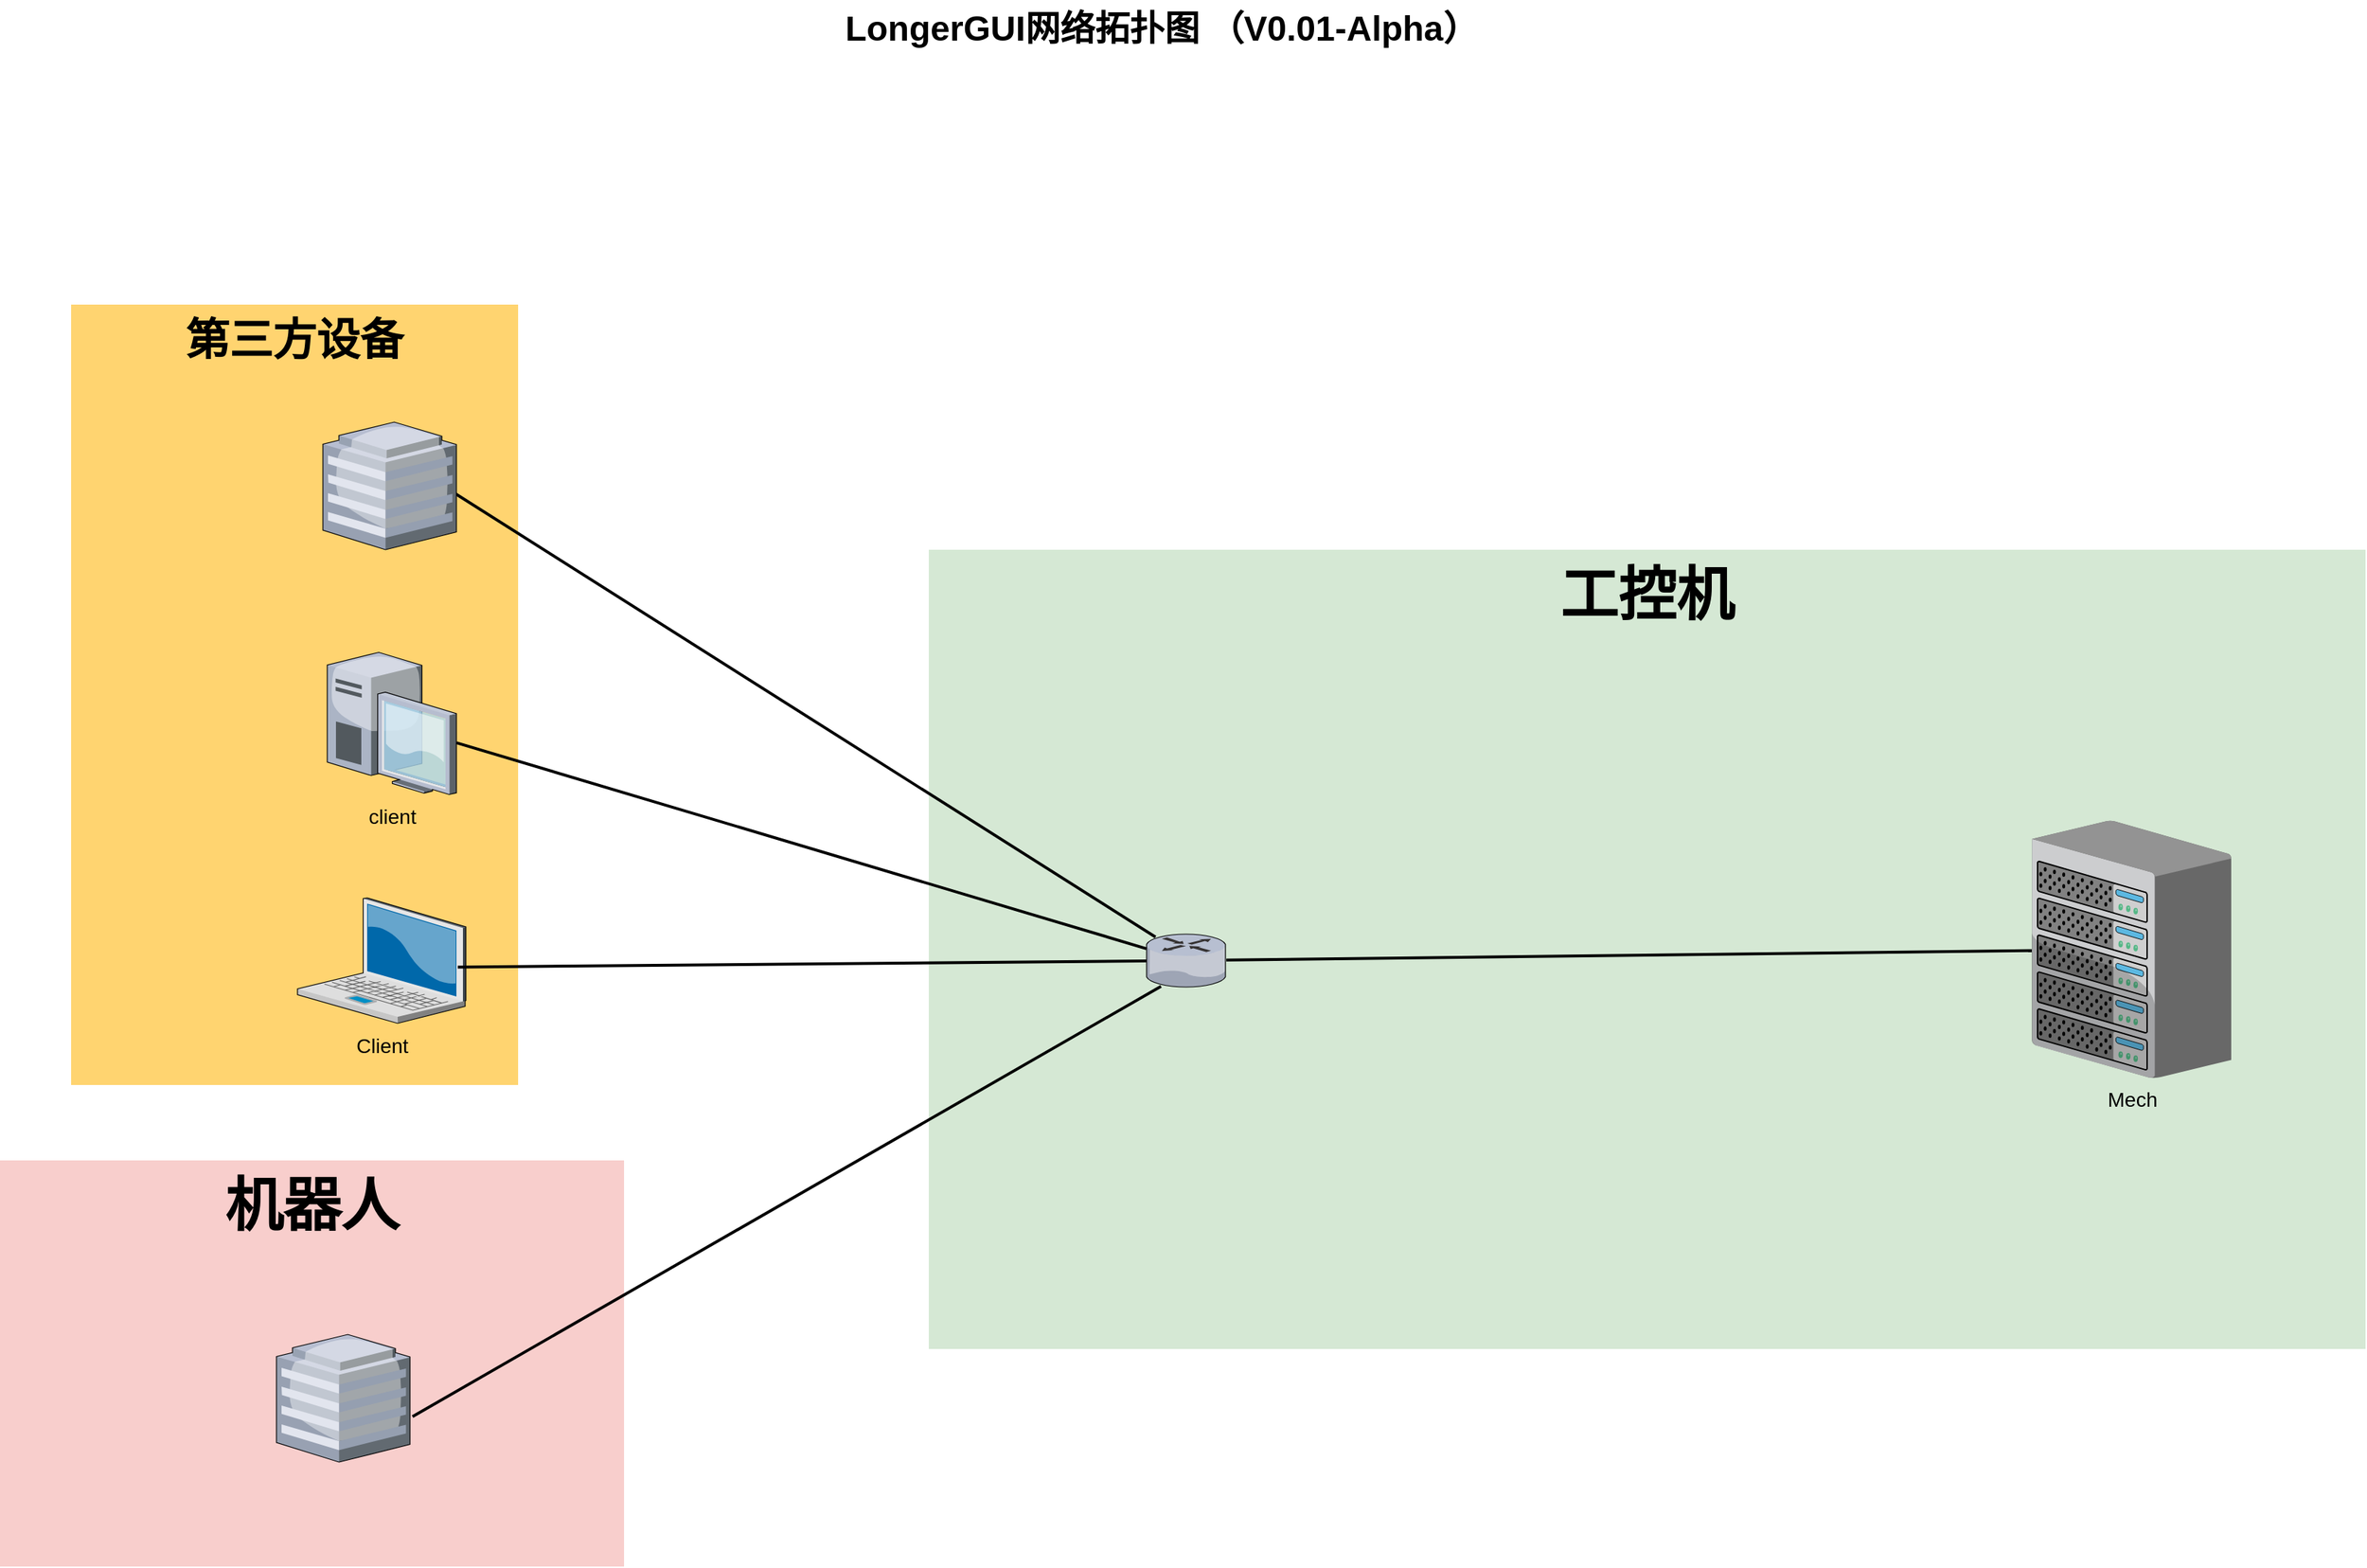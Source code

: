 <mxfile version="16.1.2" type="device"><diagram name="Page-1" id="e3a06f82-3646-2815-327d-82caf3d4e204"><mxGraphModel dx="227" dy="177" grid="1" gridSize="10" guides="1" tooltips="1" connect="1" arrows="1" fold="1" page="1" pageScale="1.5" pageWidth="1169" pageHeight="826" background="none" math="0" shadow="0"><root><mxCell id="0" style=";html=1;"/><mxCell id="1" style=";html=1;" parent="0"/><mxCell id="6a7d8f32e03d9370-61" value="&lt;font style=&quot;font-size: 40px&quot;&gt;&lt;b&gt;机器人&lt;/b&gt;&lt;/font&gt;" style="whiteSpace=wrap;html=1;fillColor=#f8cecc;fontSize=14;strokeColor=none;verticalAlign=top;" parent="1" vertex="1"><mxGeometry x="130" y="830" width="430" height="280" as="geometry"/></mxCell><mxCell id="6a7d8f32e03d9370-60" value="&lt;font style=&quot;font-size: 40px&quot;&gt;&lt;b&gt;工控机&lt;/b&gt;&lt;/font&gt;" style="whiteSpace=wrap;html=1;fillColor=#d5e8d4;fontSize=14;strokeColor=none;verticalAlign=top;" parent="1" vertex="1"><mxGeometry x="770" y="409" width="990" height="551" as="geometry"/></mxCell><mxCell id="6a7d8f32e03d9370-57" value="&lt;font style=&quot;font-size: 30px&quot;&gt;&lt;b&gt;第三方设备&lt;/b&gt;&lt;/font&gt;" style="whiteSpace=wrap;html=1;fillColor=#FFD470;gradientColor=none;fontSize=14;strokeColor=none;verticalAlign=top;" parent="1" vertex="1"><mxGeometry x="179" y="240" width="308" height="538" as="geometry"/></mxCell><mxCell id="6a7d8f32e03d9370-2" value="Client" style="verticalLabelPosition=bottom;aspect=fixed;html=1;verticalAlign=top;strokeColor=none;shape=mxgraph.citrix.laptop_2;fillColor=#66B2FF;gradientColor=#0066CC;fontSize=14;" parent="1" vertex="1"><mxGeometry x="335.0" y="649" width="116" height="86.5" as="geometry"/></mxCell><mxCell id="6a7d8f32e03d9370-3" value="client" style="verticalLabelPosition=bottom;aspect=fixed;html=1;verticalAlign=top;strokeColor=none;shape=mxgraph.citrix.desktop;fillColor=#66B2FF;gradientColor=#0066CC;fontSize=14;" parent="1" vertex="1"><mxGeometry x="355.5" y="479.75" width="89" height="98" as="geometry"/></mxCell><mxCell id="6a7d8f32e03d9370-50" style="edgeStyle=none;rounded=0;html=1;startSize=10;endSize=10;jettySize=auto;orthogonalLoop=1;fontSize=14;endArrow=none;endFill=0;strokeWidth=2;" parent="1" source="6a7d8f32e03d9370-13" target="6a7d8f32e03d9370-16" edge="1"><mxGeometry relative="1" as="geometry"/></mxCell><mxCell id="6a7d8f32e03d9370-13" value="" style="verticalLabelPosition=bottom;aspect=fixed;html=1;verticalAlign=top;strokeColor=none;shape=mxgraph.citrix.router;fillColor=#66B2FF;gradientColor=#0066CC;fontSize=14;" parent="1" vertex="1"><mxGeometry x="920" y="674" width="55" height="36.5" as="geometry"/></mxCell><mxCell id="6a7d8f32e03d9370-16" value="Mech" style="verticalLabelPosition=bottom;aspect=fixed;html=1;verticalAlign=top;strokeColor=none;shape=mxgraph.citrix.chassis;fillColor=#66B2FF;gradientColor=#0066CC;fontSize=14;" parent="1" vertex="1"><mxGeometry x="1530" y="595.75" width="137.5" height="177.5" as="geometry"/></mxCell><mxCell id="6a7d8f32e03d9370-45" style="edgeStyle=none;rounded=0;html=1;startSize=10;endSize=10;jettySize=auto;orthogonalLoop=1;fontSize=14;endArrow=none;endFill=0;strokeWidth=2;exitX=0.982;exitY=0.554;exitDx=0;exitDy=0;exitPerimeter=0;entryX=0.113;entryY=0.055;entryDx=0;entryDy=0;entryPerimeter=0;" parent="1" source="6a7d8f32e03d9370-24" target="6a7d8f32e03d9370-13" edge="1"><mxGeometry relative="1" as="geometry"><mxPoint x="630" y="360" as="sourcePoint"/></mxGeometry></mxCell><mxCell id="6a7d8f32e03d9370-46" style="edgeStyle=none;rounded=0;html=1;startSize=10;endSize=10;jettySize=auto;orthogonalLoop=1;fontSize=14;endArrow=none;endFill=0;strokeWidth=2;" parent="1" source="6a7d8f32e03d9370-3" target="6a7d8f32e03d9370-13" edge="1"><mxGeometry relative="1" as="geometry"><mxPoint x="630" y="530" as="sourcePoint"/></mxGeometry></mxCell><mxCell id="6a7d8f32e03d9370-47" style="edgeStyle=none;rounded=0;html=1;startSize=10;endSize=10;jettySize=auto;orthogonalLoop=1;fontSize=14;endArrow=none;endFill=0;strokeWidth=2;exitX=0.952;exitY=0.552;exitDx=0;exitDy=0;exitPerimeter=0;" parent="1" source="6a7d8f32e03d9370-2" target="6a7d8f32e03d9370-13" edge="1"><mxGeometry relative="1" as="geometry"><mxPoint x="834" y="678.91" as="sourcePoint"/></mxGeometry></mxCell><mxCell id="6a7d8f32e03d9370-24" value="" style="verticalLabelPosition=bottom;aspect=fixed;html=1;verticalAlign=top;strokeColor=none;shape=mxgraph.citrix.hq_enterprise;fillColor=#66B2FF;gradientColor=#0066CC;fontSize=14;" parent="1" vertex="1"><mxGeometry x="352.5" y="321" width="92" height="88" as="geometry"/></mxCell><mxCell id="6a7d8f32e03d9370-62" value="LongerGUI网络拓扑图 （V0.01-Alpha）" style="text;strokeColor=none;fillColor=none;html=1;fontSize=24;fontStyle=1;verticalAlign=middle;align=center;" parent="1" vertex="1"><mxGeometry x="499" y="30" width="861" height="40" as="geometry"/></mxCell><mxCell id="S4eMCrfYJ7w-cj7dyE_m-2" value="" style="verticalLabelPosition=bottom;aspect=fixed;html=1;verticalAlign=top;strokeColor=none;shape=mxgraph.citrix.hq_enterprise;fillColor=#66B2FF;gradientColor=#0066CC;fontSize=14;" vertex="1" parent="1"><mxGeometry x="320.5" y="950" width="92" height="88" as="geometry"/></mxCell><mxCell id="S4eMCrfYJ7w-cj7dyE_m-8" style="edgeStyle=none;rounded=0;html=1;startSize=10;endSize=10;jettySize=auto;orthogonalLoop=1;fontSize=14;endArrow=none;endFill=0;strokeWidth=2;exitX=1.019;exitY=0.643;exitDx=0;exitDy=0;exitPerimeter=0;entryX=0.182;entryY=0.986;entryDx=0;entryDy=0;entryPerimeter=0;" edge="1" parent="1" source="S4eMCrfYJ7w-cj7dyE_m-2" target="6a7d8f32e03d9370-13"><mxGeometry relative="1" as="geometry"><mxPoint x="455.432" y="706.748" as="sourcePoint"/><mxPoint x="930" y="690" as="targetPoint"/></mxGeometry></mxCell></root></mxGraphModel></diagram></mxfile>